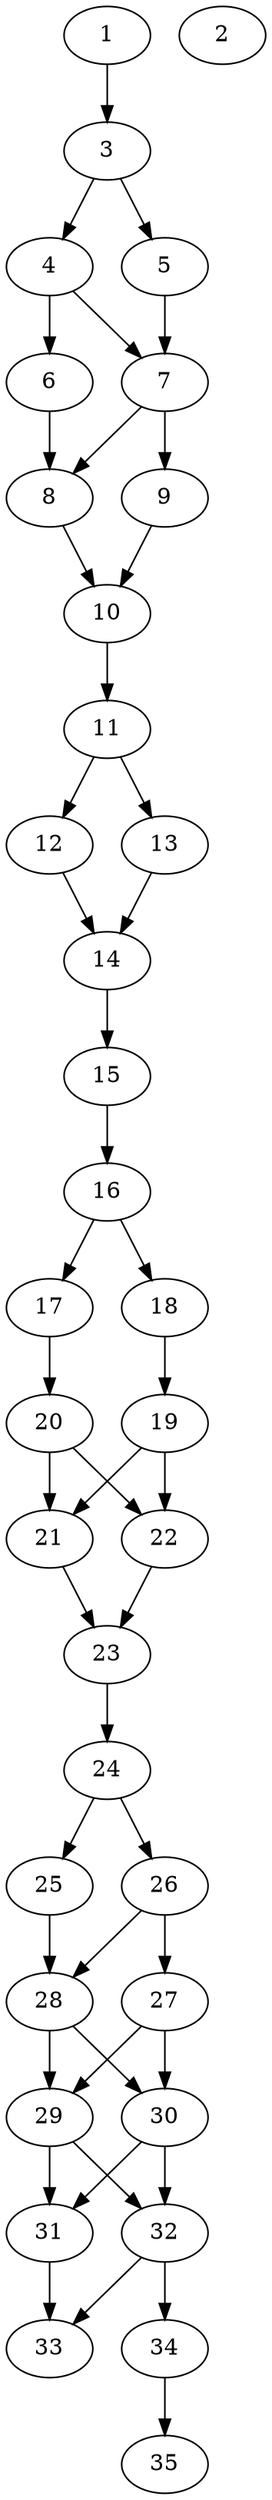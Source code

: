 // DAG automatically generated by daggen at Thu Oct  3 14:05:38 2019
// ./daggen --dot -n 35 --ccr 0.4 --fat 0.3 --regular 0.9 --density 0.9 --mindata 5242880 --maxdata 52428800 
digraph G {
  1 [size="50199040", alpha="0.17", expect_size="20079616"] 
  1 -> 3 [size ="20079616"]
  2 [size="93224960", alpha="0.12", expect_size="37289984"] 
  3 [size="75942400", alpha="0.01", expect_size="30376960"] 
  3 -> 4 [size ="30376960"]
  3 -> 5 [size ="30376960"]
  4 [size="36592640", alpha="0.16", expect_size="14637056"] 
  4 -> 6 [size ="14637056"]
  4 -> 7 [size ="14637056"]
  5 [size="30822400", alpha="0.00", expect_size="12328960"] 
  5 -> 7 [size ="12328960"]
  6 [size="88294400", alpha="0.02", expect_size="35317760"] 
  6 -> 8 [size ="35317760"]
  7 [size="22126080", alpha="0.20", expect_size="8850432"] 
  7 -> 8 [size ="8850432"]
  7 -> 9 [size ="8850432"]
  8 [size="13762560", alpha="0.03", expect_size="5505024"] 
  8 -> 10 [size ="5505024"]
  9 [size="65907200", alpha="0.02", expect_size="26362880"] 
  9 -> 10 [size ="26362880"]
  10 [size="46558720", alpha="0.17", expect_size="18623488"] 
  10 -> 11 [size ="18623488"]
  11 [size="115601920", alpha="0.02", expect_size="46240768"] 
  11 -> 12 [size ="46240768"]
  11 -> 13 [size ="46240768"]
  12 [size="98867200", alpha="0.01", expect_size="39546880"] 
  12 -> 14 [size ="39546880"]
  13 [size="53900800", alpha="0.10", expect_size="21560320"] 
  13 -> 14 [size ="21560320"]
  14 [size="62279680", alpha="0.03", expect_size="24911872"] 
  14 -> 15 [size ="24911872"]
  15 [size="39180800", alpha="0.13", expect_size="15672320"] 
  15 -> 16 [size ="15672320"]
  16 [size="41036800", alpha="0.00", expect_size="16414720"] 
  16 -> 17 [size ="16414720"]
  16 -> 18 [size ="16414720"]
  17 [size="55605760", alpha="0.18", expect_size="22242304"] 
  17 -> 20 [size ="22242304"]
  18 [size="53918720", alpha="0.14", expect_size="21567488"] 
  18 -> 19 [size ="21567488"]
  19 [size="71966720", alpha="0.02", expect_size="28786688"] 
  19 -> 21 [size ="28786688"]
  19 -> 22 [size ="28786688"]
  20 [size="82224640", alpha="0.08", expect_size="32889856"] 
  20 -> 21 [size ="32889856"]
  20 -> 22 [size ="32889856"]
  21 [size="64965120", alpha="0.00", expect_size="25986048"] 
  21 -> 23 [size ="25986048"]
  22 [size="78067200", alpha="0.06", expect_size="31226880"] 
  22 -> 23 [size ="31226880"]
  23 [size="84933120", alpha="0.03", expect_size="33973248"] 
  23 -> 24 [size ="33973248"]
  24 [size="28152320", alpha="0.03", expect_size="11260928"] 
  24 -> 25 [size ="11260928"]
  24 -> 26 [size ="11260928"]
  25 [size="46305280", alpha="0.07", expect_size="18522112"] 
  25 -> 28 [size ="18522112"]
  26 [size="123289600", alpha="0.03", expect_size="49315840"] 
  26 -> 27 [size ="49315840"]
  26 -> 28 [size ="49315840"]
  27 [size="125719040", alpha="0.01", expect_size="50287616"] 
  27 -> 29 [size ="50287616"]
  27 -> 30 [size ="50287616"]
  28 [size="111124480", alpha="0.19", expect_size="44449792"] 
  28 -> 29 [size ="44449792"]
  28 -> 30 [size ="44449792"]
  29 [size="78323200", alpha="0.06", expect_size="31329280"] 
  29 -> 31 [size ="31329280"]
  29 -> 32 [size ="31329280"]
  30 [size="90557440", alpha="0.19", expect_size="36222976"] 
  30 -> 31 [size ="36222976"]
  30 -> 32 [size ="36222976"]
  31 [size="20436480", alpha="0.08", expect_size="8174592"] 
  31 -> 33 [size ="8174592"]
  32 [size="23019520", alpha="0.13", expect_size="9207808"] 
  32 -> 33 [size ="9207808"]
  32 -> 34 [size ="9207808"]
  33 [size="60464640", alpha="0.04", expect_size="24185856"] 
  34 [size="77639680", alpha="0.04", expect_size="31055872"] 
  34 -> 35 [size ="31055872"]
  35 [size="98035200", alpha="0.08", expect_size="39214080"] 
}
